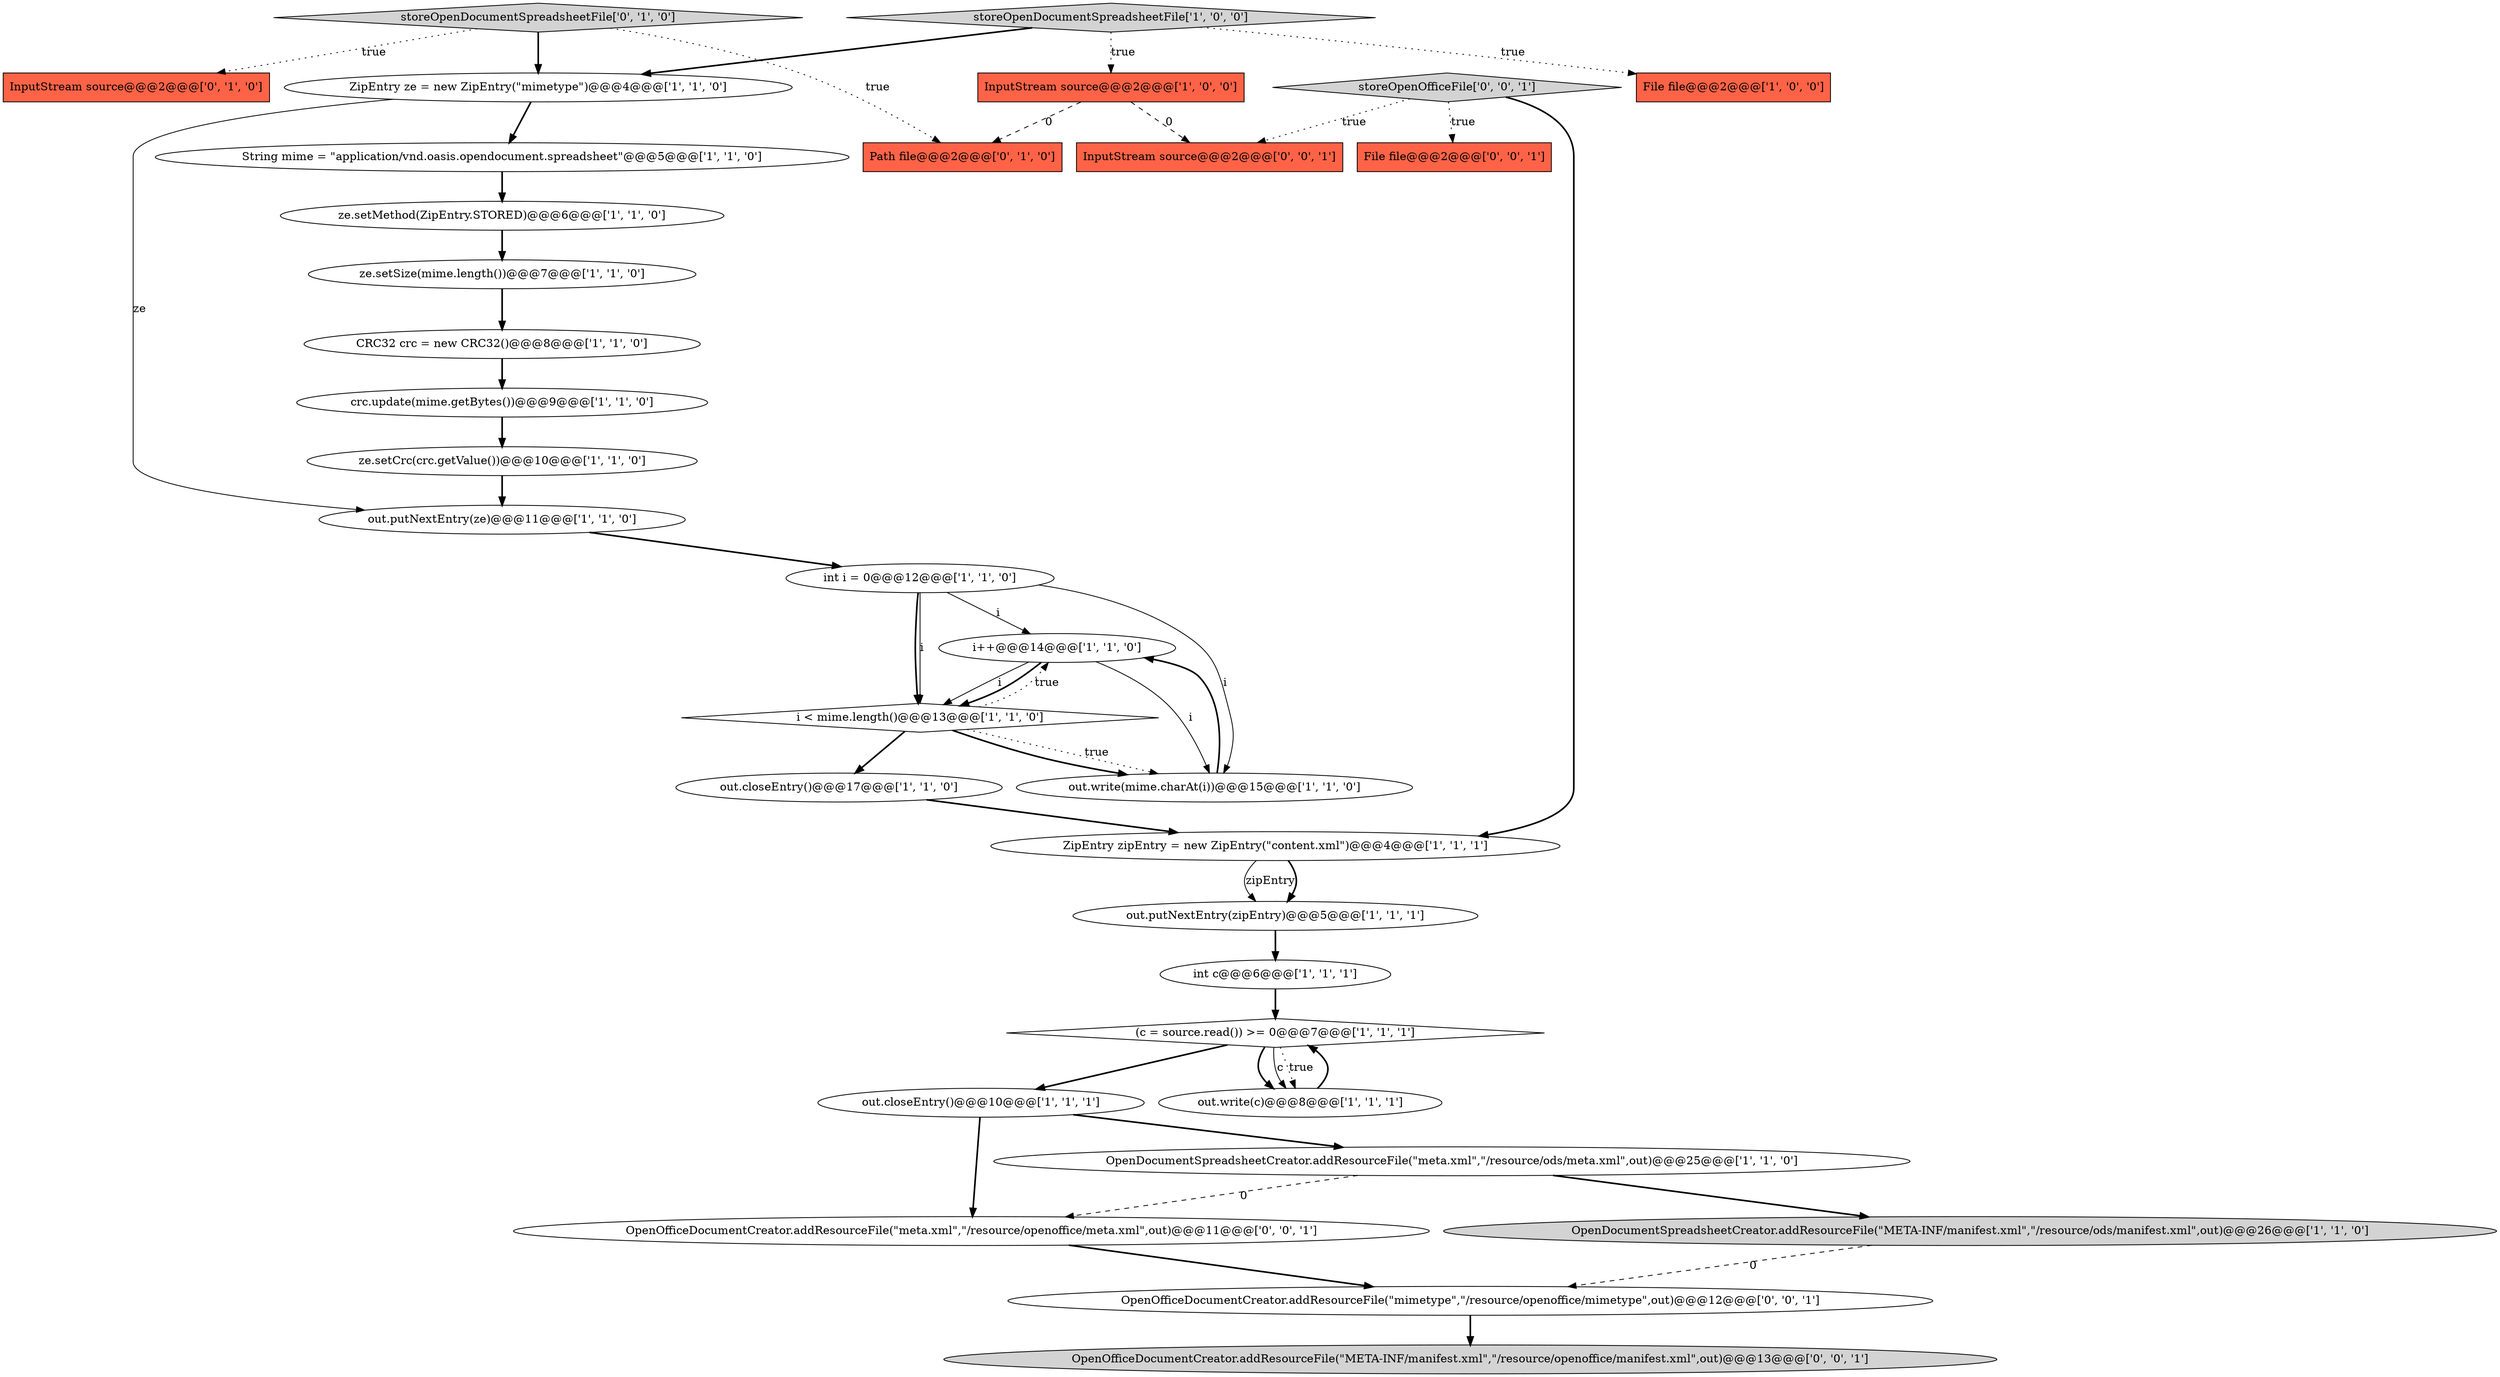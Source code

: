 digraph {
24 [style = filled, label = "InputStream source@@@2@@@['0', '1', '0']", fillcolor = tomato, shape = box image = "AAA0AAABBB2BBB"];
29 [style = filled, label = "OpenOfficeDocumentCreator.addResourceFile(\"meta.xml\",\"/resource/openoffice/meta.xml\",out)@@@11@@@['0', '0', '1']", fillcolor = white, shape = ellipse image = "AAA0AAABBB3BBB"];
12 [style = filled, label = "CRC32 crc = new CRC32()@@@8@@@['1', '1', '0']", fillcolor = white, shape = ellipse image = "AAA0AAABBB1BBB"];
17 [style = filled, label = "out.putNextEntry(ze)@@@11@@@['1', '1', '0']", fillcolor = white, shape = ellipse image = "AAA0AAABBB1BBB"];
28 [style = filled, label = "File file@@@2@@@['0', '0', '1']", fillcolor = tomato, shape = box image = "AAA0AAABBB3BBB"];
2 [style = filled, label = "String mime = \"application/vnd.oasis.opendocument.spreadsheet\"@@@5@@@['1', '1', '0']", fillcolor = white, shape = ellipse image = "AAA0AAABBB1BBB"];
14 [style = filled, label = "InputStream source@@@2@@@['1', '0', '0']", fillcolor = tomato, shape = box image = "AAA1AAABBB1BBB"];
16 [style = filled, label = "i++@@@14@@@['1', '1', '0']", fillcolor = white, shape = ellipse image = "AAA0AAABBB1BBB"];
18 [style = filled, label = "ze.setMethod(ZipEntry.STORED)@@@6@@@['1', '1', '0']", fillcolor = white, shape = ellipse image = "AAA0AAABBB1BBB"];
7 [style = filled, label = "out.closeEntry()@@@10@@@['1', '1', '1']", fillcolor = white, shape = ellipse image = "AAA0AAABBB1BBB"];
6 [style = filled, label = "ZipEntry ze = new ZipEntry(\"mimetype\")@@@4@@@['1', '1', '0']", fillcolor = white, shape = ellipse image = "AAA0AAABBB1BBB"];
8 [style = filled, label = "ze.setSize(mime.length())@@@7@@@['1', '1', '0']", fillcolor = white, shape = ellipse image = "AAA0AAABBB1BBB"];
27 [style = filled, label = "storeOpenOfficeFile['0', '0', '1']", fillcolor = lightgray, shape = diamond image = "AAA0AAABBB3BBB"];
0 [style = filled, label = "File file@@@2@@@['1', '0', '0']", fillcolor = tomato, shape = box image = "AAA0AAABBB1BBB"];
32 [style = filled, label = "InputStream source@@@2@@@['0', '0', '1']", fillcolor = tomato, shape = box image = "AAA0AAABBB3BBB"];
10 [style = filled, label = "ze.setCrc(crc.getValue())@@@10@@@['1', '1', '0']", fillcolor = white, shape = ellipse image = "AAA0AAABBB1BBB"];
19 [style = filled, label = "out.closeEntry()@@@17@@@['1', '1', '0']", fillcolor = white, shape = ellipse image = "AAA0AAABBB1BBB"];
5 [style = filled, label = "int c@@@6@@@['1', '1', '1']", fillcolor = white, shape = ellipse image = "AAA0AAABBB1BBB"];
25 [style = filled, label = "Path file@@@2@@@['0', '1', '0']", fillcolor = tomato, shape = box image = "AAA1AAABBB2BBB"];
11 [style = filled, label = "storeOpenDocumentSpreadsheetFile['1', '0', '0']", fillcolor = lightgray, shape = diamond image = "AAA0AAABBB1BBB"];
3 [style = filled, label = "int i = 0@@@12@@@['1', '1', '0']", fillcolor = white, shape = ellipse image = "AAA0AAABBB1BBB"];
15 [style = filled, label = "(c = source.read()) >= 0@@@7@@@['1', '1', '1']", fillcolor = white, shape = diamond image = "AAA0AAABBB1BBB"];
9 [style = filled, label = "OpenDocumentSpreadsheetCreator.addResourceFile(\"meta.xml\",\"/resource/ods/meta.xml\",out)@@@25@@@['1', '1', '0']", fillcolor = white, shape = ellipse image = "AAA0AAABBB1BBB"];
30 [style = filled, label = "OpenOfficeDocumentCreator.addResourceFile(\"mimetype\",\"/resource/openoffice/mimetype\",out)@@@12@@@['0', '0', '1']", fillcolor = white, shape = ellipse image = "AAA0AAABBB3BBB"];
23 [style = filled, label = "out.write(c)@@@8@@@['1', '1', '1']", fillcolor = white, shape = ellipse image = "AAA0AAABBB1BBB"];
13 [style = filled, label = "OpenDocumentSpreadsheetCreator.addResourceFile(\"META-INF/manifest.xml\",\"/resource/ods/manifest.xml\",out)@@@26@@@['1', '1', '0']", fillcolor = lightgray, shape = ellipse image = "AAA0AAABBB1BBB"];
22 [style = filled, label = "out.write(mime.charAt(i))@@@15@@@['1', '1', '0']", fillcolor = white, shape = ellipse image = "AAA0AAABBB1BBB"];
26 [style = filled, label = "storeOpenDocumentSpreadsheetFile['0', '1', '0']", fillcolor = lightgray, shape = diamond image = "AAA0AAABBB2BBB"];
21 [style = filled, label = "i < mime.length()@@@13@@@['1', '1', '0']", fillcolor = white, shape = diamond image = "AAA0AAABBB1BBB"];
20 [style = filled, label = "out.putNextEntry(zipEntry)@@@5@@@['1', '1', '1']", fillcolor = white, shape = ellipse image = "AAA0AAABBB1BBB"];
31 [style = filled, label = "OpenOfficeDocumentCreator.addResourceFile(\"META-INF/manifest.xml\",\"/resource/openoffice/manifest.xml\",out)@@@13@@@['0', '0', '1']", fillcolor = lightgray, shape = ellipse image = "AAA0AAABBB3BBB"];
4 [style = filled, label = "ZipEntry zipEntry = new ZipEntry(\"content.xml\")@@@4@@@['1', '1', '1']", fillcolor = white, shape = ellipse image = "AAA0AAABBB1BBB"];
1 [style = filled, label = "crc.update(mime.getBytes())@@@9@@@['1', '1', '0']", fillcolor = white, shape = ellipse image = "AAA0AAABBB1BBB"];
15->23 [style = bold, label=""];
27->32 [style = dotted, label="true"];
3->16 [style = solid, label="i"];
3->22 [style = solid, label="i"];
15->7 [style = bold, label=""];
21->19 [style = bold, label=""];
29->30 [style = bold, label=""];
22->16 [style = bold, label=""];
16->21 [style = solid, label="i"];
26->25 [style = dotted, label="true"];
14->25 [style = dashed, label="0"];
11->6 [style = bold, label=""];
23->15 [style = bold, label=""];
11->14 [style = dotted, label="true"];
6->17 [style = solid, label="ze"];
5->15 [style = bold, label=""];
2->18 [style = bold, label=""];
3->21 [style = solid, label="i"];
16->22 [style = solid, label="i"];
10->17 [style = bold, label=""];
21->22 [style = dotted, label="true"];
15->23 [style = solid, label="c"];
26->6 [style = bold, label=""];
12->1 [style = bold, label=""];
20->5 [style = bold, label=""];
6->2 [style = bold, label=""];
7->9 [style = bold, label=""];
27->28 [style = dotted, label="true"];
27->4 [style = bold, label=""];
14->32 [style = dashed, label="0"];
9->29 [style = dashed, label="0"];
21->22 [style = bold, label=""];
30->31 [style = bold, label=""];
4->20 [style = solid, label="zipEntry"];
16->21 [style = bold, label=""];
11->0 [style = dotted, label="true"];
26->24 [style = dotted, label="true"];
4->20 [style = bold, label=""];
17->3 [style = bold, label=""];
3->21 [style = bold, label=""];
18->8 [style = bold, label=""];
19->4 [style = bold, label=""];
21->16 [style = dotted, label="true"];
15->23 [style = dotted, label="true"];
1->10 [style = bold, label=""];
13->30 [style = dashed, label="0"];
8->12 [style = bold, label=""];
9->13 [style = bold, label=""];
7->29 [style = bold, label=""];
}

